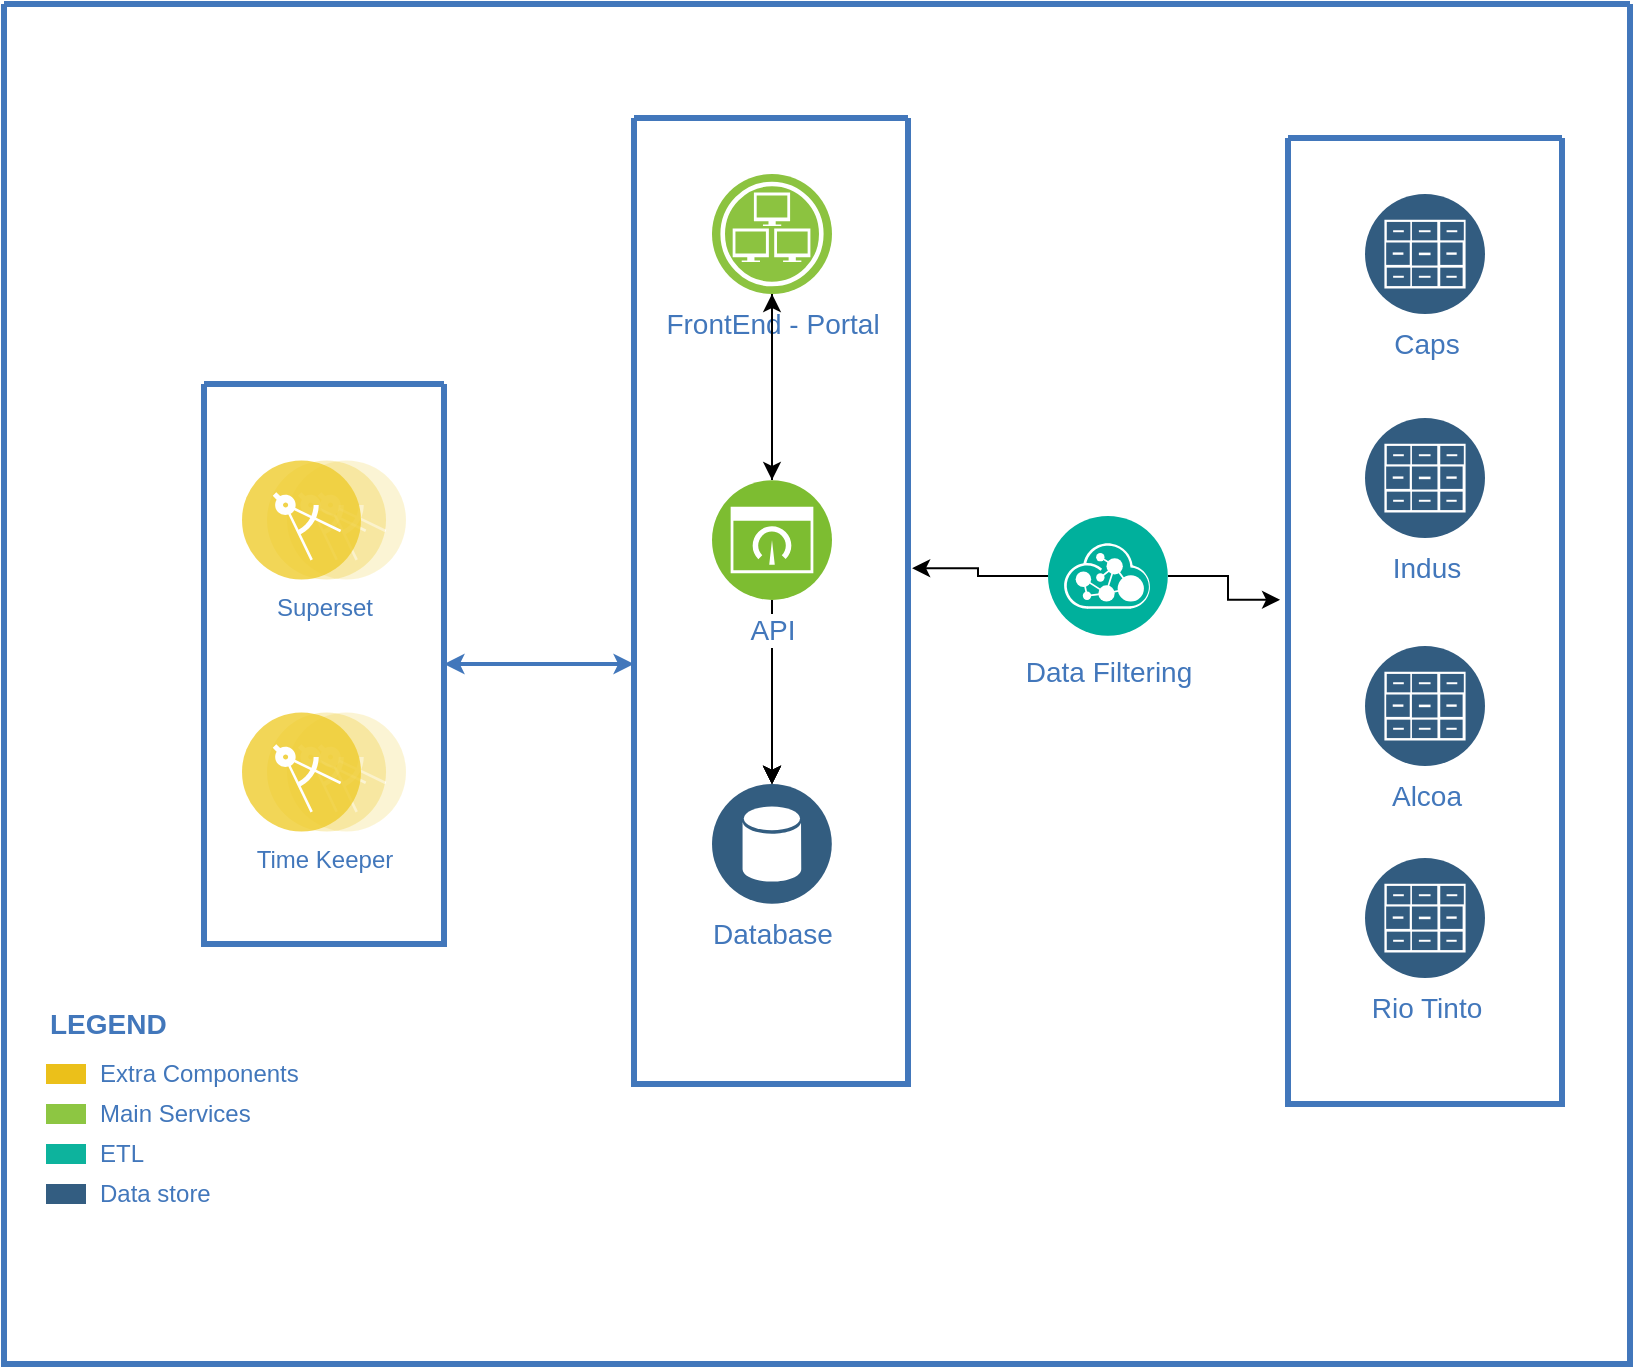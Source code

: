 <mxfile version="20.2.8" type="github">
  <diagram id="0d7cefc2-ccd6-e077-73ed-a8e48b0cddf6" name="Page-1">
    <mxGraphModel dx="1139" dy="806" grid="1" gridSize="10" guides="1" tooltips="1" connect="1" arrows="1" fold="1" page="1" pageScale="1" pageWidth="1169" pageHeight="827" background="none" math="0" shadow="0">
      <root>
        <mxCell id="0" />
        <mxCell id="1" parent="0" />
        <mxCell id="2" value="" style="swimlane;shadow=0;strokeColor=#4277BB;fillColor=#ffffff;fontColor=#4277BB;align=right;startSize=0;collapsible=0;strokeWidth=3;" parent="1" vertex="1">
          <mxGeometry x="178" y="74" width="813" height="680" as="geometry" />
        </mxCell>
        <mxCell id="105" style="edgeStyle=elbowEdgeStyle;rounded=0;elbow=vertical;html=1;labelBackgroundColor=#ffffff;startArrow=classic;startFill=1;startSize=4;endArrow=classic;endFill=1;endSize=4;jettySize=auto;orthogonalLoop=1;strokeColor=#4277BB;strokeWidth=2;fontSize=14;fontColor=#4277BB;" parent="2" source="28" target="77" edge="1">
          <mxGeometry relative="1" as="geometry" />
        </mxCell>
        <mxCell id="6" value="Extra Components" style="rounded=0;html=1;shadow=0;labelBackgroundColor=none;strokeColor=none;strokeWidth=2;fillColor=#EBC01A;gradientColor=none;fontSize=12;fontColor=#4277BB;align=left;labelPosition=right;verticalLabelPosition=middle;verticalAlign=middle;spacingLeft=5;" parent="2" vertex="1">
          <mxGeometry x="21" y="530" width="20" height="10" as="geometry" />
        </mxCell>
        <mxCell id="7" value="Main Services" style="rounded=0;html=1;shadow=0;labelBackgroundColor=none;strokeColor=none;strokeWidth=2;fillColor=#8DC642;gradientColor=none;fontSize=12;fontColor=#4277BB;align=left;labelPosition=right;verticalLabelPosition=middle;verticalAlign=middle;spacingLeft=5;" parent="2" vertex="1">
          <mxGeometry x="21" y="550" width="20" height="10" as="geometry" />
        </mxCell>
        <mxCell id="8" value="ETL" style="rounded=0;html=1;shadow=0;labelBackgroundColor=none;strokeColor=none;strokeWidth=2;fillColor=#0DB39D;gradientColor=none;fontSize=12;fontColor=#4277BB;align=left;labelPosition=right;verticalLabelPosition=middle;verticalAlign=middle;spacingLeft=5;" parent="2" vertex="1">
          <mxGeometry x="21" y="570" width="20" height="10" as="geometry" />
        </mxCell>
        <mxCell id="9" value="Data store" style="rounded=0;html=1;shadow=0;labelBackgroundColor=none;strokeColor=none;strokeWidth=2;fillColor=#335D81;gradientColor=none;fontSize=12;fontColor=#4277BB;align=left;labelPosition=right;verticalLabelPosition=middle;verticalAlign=middle;spacingLeft=5;" parent="2" vertex="1">
          <mxGeometry x="21" y="590" width="20" height="10" as="geometry" />
        </mxCell>
        <mxCell id="13" value="LEGEND" style="text;html=1;align=left;verticalAlign=middle;fontColor=#4277BB;shadow=0;dashed=0;strokeColor=none;fillColor=none;labelBackgroundColor=none;fontStyle=1;fontSize=14;spacingLeft=0;" parent="2" vertex="1">
          <mxGeometry x="21" y="500" width="150" height="20" as="geometry" />
        </mxCell>
        <mxCell id="TlK9t4MQgXer4ZIwuyEg-128" value="" style="edgeStyle=orthogonalEdgeStyle;rounded=0;orthogonalLoop=1;jettySize=auto;html=1;entryX=-0.029;entryY=0.478;entryDx=0;entryDy=0;entryPerimeter=0;" parent="2" source="76" target="79" edge="1">
          <mxGeometry relative="1" as="geometry" />
        </mxCell>
        <mxCell id="TlK9t4MQgXer4ZIwuyEg-129" value="" style="edgeStyle=orthogonalEdgeStyle;rounded=0;orthogonalLoop=1;jettySize=auto;html=1;entryX=1.015;entryY=0.466;entryDx=0;entryDy=0;entryPerimeter=0;" parent="2" source="76" target="77" edge="1">
          <mxGeometry relative="1" as="geometry" />
        </mxCell>
        <mxCell id="76" value="Data Filtering" style="aspect=fixed;perimeter=ellipsePerimeter;html=1;align=center;shadow=0;dashed=0;image;image=img/lib/ibm/management/api_management.svg;rounded=1;labelBackgroundColor=#ffffff;strokeColor=#666666;strokeWidth=3;fillColor=#C2952D;gradientColor=none;fontSize=14;fontColor=#4277BB;spacingTop=3;" parent="2" vertex="1">
          <mxGeometry x="522" y="256" width="60" height="60" as="geometry" />
        </mxCell>
        <mxCell id="28" value="" style="swimlane;shadow=0;strokeColor=#4277BB;fillColor=#ffffff;fontColor=#4277BB;align=right;startSize=0;collapsible=0;strokeWidth=3;" parent="2" vertex="1">
          <mxGeometry x="100" y="190" width="120" height="280" as="geometry" />
        </mxCell>
        <mxCell id="83" value="Superset" style="aspect=fixed;perimeter=ellipsePerimeter;html=1;align=center;shadow=0;dashed=0;image;image=img/lib/ibm/applications/microservice.svg;labelBackgroundColor=#ffffff;strokeColor=#666666;strokeWidth=3;fillColor=#C2952D;gradientColor=none;fontSize=12;fontColor=#4277BB;" parent="28" vertex="1">
          <mxGeometry x="19" y="38" width="82" height="60" as="geometry" />
        </mxCell>
        <mxCell id="84" value="Time Keeper" style="aspect=fixed;perimeter=ellipsePerimeter;html=1;align=center;shadow=0;dashed=0;image;image=img/lib/ibm/applications/microservice.svg;labelBackgroundColor=#ffffff;strokeColor=#666666;strokeWidth=3;fillColor=#C2952D;gradientColor=none;fontSize=12;fontColor=#4277BB;" parent="28" vertex="1">
          <mxGeometry x="19" y="164" width="82" height="60" as="geometry" />
        </mxCell>
        <mxCell id="77" value="" style="swimlane;shadow=0;strokeColor=#4277BB;fillColor=#ffffff;fontColor=#4277BB;align=right;startSize=0;collapsible=0;strokeWidth=3;" parent="2" vertex="1">
          <mxGeometry x="315" y="57" width="137" height="483" as="geometry" />
        </mxCell>
        <mxCell id="TlK9t4MQgXer4ZIwuyEg-118" value="" style="edgeStyle=orthogonalEdgeStyle;rounded=0;orthogonalLoop=1;jettySize=auto;html=1;" parent="77" source="85" target="86" edge="1">
          <mxGeometry relative="1" as="geometry" />
        </mxCell>
        <mxCell id="85" value="FrontEnd - Portal" style="aspect=fixed;perimeter=ellipsePerimeter;html=1;align=center;shadow=0;dashed=0;image;image=img/lib/ibm/infrastructure/infrastructure_services.svg;rounded=1;labelBackgroundColor=#ffffff;strokeColor=#666666;strokeWidth=3;fillColor=#C2952D;gradientColor=none;fontSize=14;fontColor=#4277BB;" parent="77" vertex="1">
          <mxGeometry x="39" y="28" width="60" height="60" as="geometry" />
        </mxCell>
        <mxCell id="TlK9t4MQgXer4ZIwuyEg-110" value="" style="edgeStyle=orthogonalEdgeStyle;rounded=0;orthogonalLoop=1;jettySize=auto;html=1;" parent="77" source="86" target="87" edge="1">
          <mxGeometry relative="1" as="geometry" />
        </mxCell>
        <mxCell id="TlK9t4MQgXer4ZIwuyEg-111" value="" style="edgeStyle=orthogonalEdgeStyle;rounded=0;orthogonalLoop=1;jettySize=auto;html=1;" parent="77" source="86" target="87" edge="1">
          <mxGeometry relative="1" as="geometry" />
        </mxCell>
        <mxCell id="TlK9t4MQgXer4ZIwuyEg-112" value="" style="edgeStyle=orthogonalEdgeStyle;rounded=0;orthogonalLoop=1;jettySize=auto;html=1;" parent="77" source="86" target="87" edge="1">
          <mxGeometry relative="1" as="geometry" />
        </mxCell>
        <mxCell id="TlK9t4MQgXer4ZIwuyEg-113" value="" style="edgeStyle=orthogonalEdgeStyle;rounded=0;orthogonalLoop=1;jettySize=auto;html=1;" parent="77" source="86" target="87" edge="1">
          <mxGeometry relative="1" as="geometry" />
        </mxCell>
        <mxCell id="TlK9t4MQgXer4ZIwuyEg-116" value="" style="edgeStyle=orthogonalEdgeStyle;rounded=0;orthogonalLoop=1;jettySize=auto;html=1;" parent="77" source="86" target="87" edge="1">
          <mxGeometry relative="1" as="geometry" />
        </mxCell>
        <mxCell id="ieeciO08z4KWWXjZ-rQX-105" value="" style="edgeStyle=orthogonalEdgeStyle;rounded=0;orthogonalLoop=1;jettySize=auto;html=1;" edge="1" parent="77" source="86" target="85">
          <mxGeometry relative="1" as="geometry" />
        </mxCell>
        <mxCell id="86" value="API" style="aspect=fixed;perimeter=ellipsePerimeter;html=1;align=center;shadow=0;dashed=0;image;image=img/lib/ibm/infrastructure/dashboard.svg;rounded=1;labelBackgroundColor=#ffffff;strokeColor=#666666;strokeWidth=3;fillColor=#C2952D;gradientColor=none;fontSize=14;fontColor=#4277BB;" parent="77" vertex="1">
          <mxGeometry x="39" y="181" width="60" height="60" as="geometry" />
        </mxCell>
        <mxCell id="87" value="Database" style="aspect=fixed;perimeter=ellipsePerimeter;html=1;align=center;shadow=0;dashed=0;image;image=img/lib/ibm/data/data_services.svg;rounded=1;labelBackgroundColor=#ffffff;strokeColor=#666666;strokeWidth=3;fillColor=#C2952D;gradientColor=none;fontSize=14;fontColor=#4277BB;" parent="77" vertex="1">
          <mxGeometry x="39" y="333" width="60" height="60" as="geometry" />
        </mxCell>
        <mxCell id="79" value="" style="swimlane;shadow=0;strokeColor=#4277BB;fillColor=#ffffff;fontColor=#4277BB;align=right;startSize=0;collapsible=0;strokeWidth=3;" parent="2" vertex="1">
          <mxGeometry x="642" y="67" width="137" height="483" as="geometry" />
        </mxCell>
        <mxCell id="TlK9t4MQgXer4ZIwuyEg-125" value="Alcoa" style="aspect=fixed;perimeter=ellipsePerimeter;html=1;align=center;shadow=0;dashed=0;image;image=img/lib/ibm/data/file_repository.svg;rounded=1;labelBackgroundColor=none;strokeColor=#666666;strokeWidth=3;fillColor=#C2952D;gradientColor=none;fontSize=14;fontColor=#4277BB;" parent="79" vertex="1">
          <mxGeometry x="38.5" y="254" width="60" height="60" as="geometry" />
        </mxCell>
        <mxCell id="TlK9t4MQgXer4ZIwuyEg-126" value="Caps" style="aspect=fixed;perimeter=ellipsePerimeter;html=1;align=center;shadow=0;dashed=0;image;image=img/lib/ibm/data/file_repository.svg;rounded=1;labelBackgroundColor=none;strokeColor=#666666;strokeWidth=3;fillColor=#C2952D;gradientColor=none;fontSize=14;fontColor=#4277BB;" parent="79" vertex="1">
          <mxGeometry x="38.5" y="28" width="60" height="60" as="geometry" />
        </mxCell>
        <mxCell id="TlK9t4MQgXer4ZIwuyEg-127" value="Rio Tinto" style="aspect=fixed;perimeter=ellipsePerimeter;html=1;align=center;shadow=0;dashed=0;image;image=img/lib/ibm/data/file_repository.svg;rounded=1;labelBackgroundColor=none;strokeColor=#666666;strokeWidth=3;fillColor=#C2952D;gradientColor=none;fontSize=14;fontColor=#4277BB;" parent="79" vertex="1">
          <mxGeometry x="38.5" y="360" width="60" height="60" as="geometry" />
        </mxCell>
        <mxCell id="TlK9t4MQgXer4ZIwuyEg-124" value="Indus" style="aspect=fixed;perimeter=ellipsePerimeter;html=1;align=center;shadow=0;dashed=0;image;image=img/lib/ibm/data/file_repository.svg;rounded=1;labelBackgroundColor=none;strokeColor=#666666;strokeWidth=3;fillColor=#C2952D;gradientColor=none;fontSize=14;fontColor=#4277BB;" parent="79" vertex="1">
          <mxGeometry x="38.5" y="140" width="60" height="60" as="geometry" />
        </mxCell>
      </root>
    </mxGraphModel>
  </diagram>
</mxfile>
